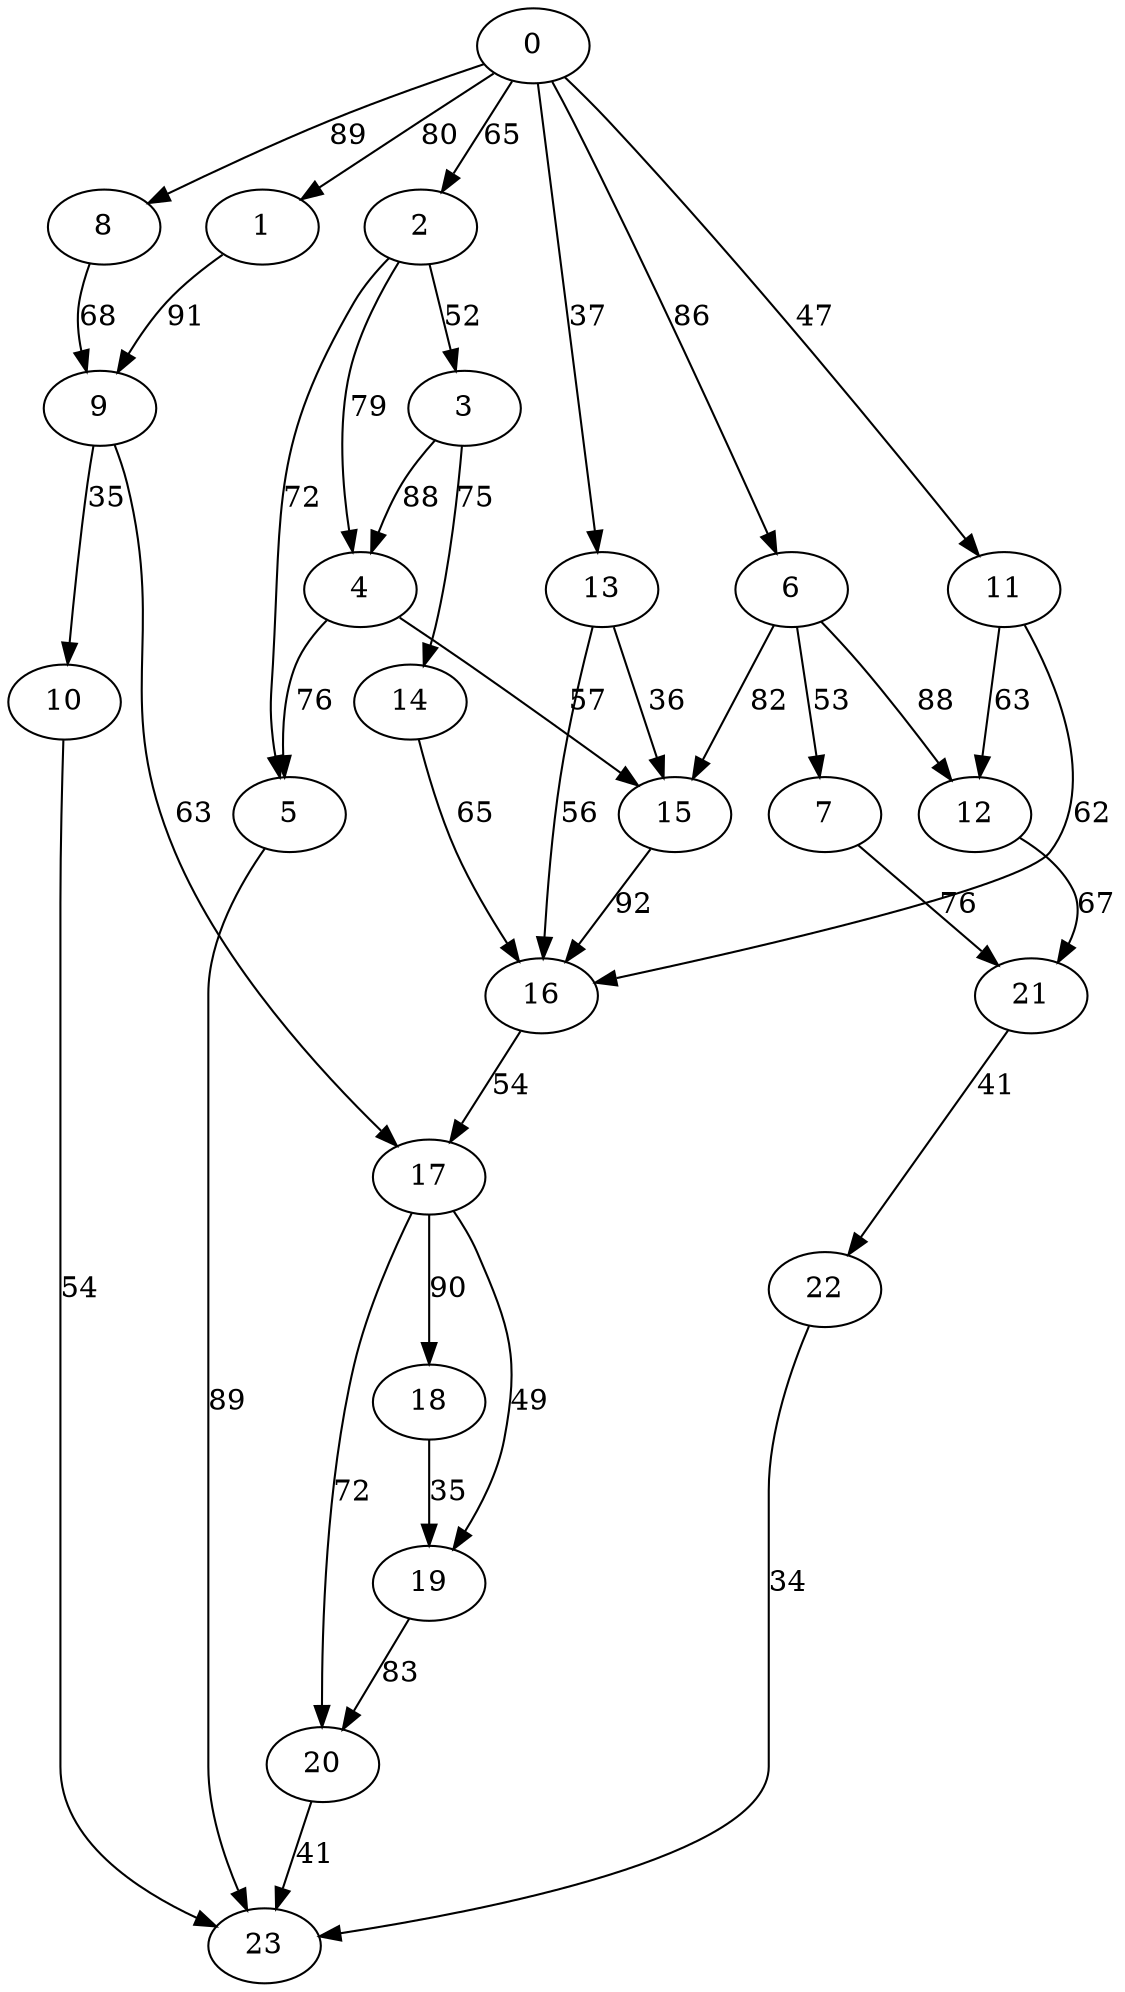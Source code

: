 digraph t40p3r7_11 {
0 -> 1 [ label = 80 ];
0 -> 2 [ label = 65 ];
0 -> 6 [ label = 86 ];
0 -> 8 [ label = 89 ];
0 -> 11 [ label = 47 ];
0 -> 13 [ label = 37 ];
1 -> 9 [ label = 91 ];
2 -> 3 [ label = 52 ];
2 -> 4 [ label = 79 ];
2 -> 5 [ label = 72 ];
3 -> 4 [ label = 88 ];
3 -> 14 [ label = 75 ];
4 -> 5 [ label = 76 ];
4 -> 15 [ label = 57 ];
5 -> 23 [ label = 89 ];
6 -> 7 [ label = 53 ];
6 -> 12 [ label = 88 ];
6 -> 15 [ label = 82 ];
7 -> 21 [ label = 76 ];
8 -> 9 [ label = 68 ];
9 -> 10 [ label = 35 ];
9 -> 17 [ label = 63 ];
10 -> 23 [ label = 54 ];
11 -> 12 [ label = 63 ];
11 -> 16 [ label = 62 ];
12 -> 21 [ label = 67 ];
13 -> 15 [ label = 36 ];
13 -> 16 [ label = 56 ];
14 -> 16 [ label = 65 ];
15 -> 16 [ label = 92 ];
16 -> 17 [ label = 54 ];
17 -> 18 [ label = 90 ];
17 -> 19 [ label = 49 ];
17 -> 20 [ label = 72 ];
18 -> 19 [ label = 35 ];
19 -> 20 [ label = 83 ];
20 -> 23 [ label = 41 ];
21 -> 22 [ label = 41 ];
22 -> 23 [ label = 34 ];
 }

